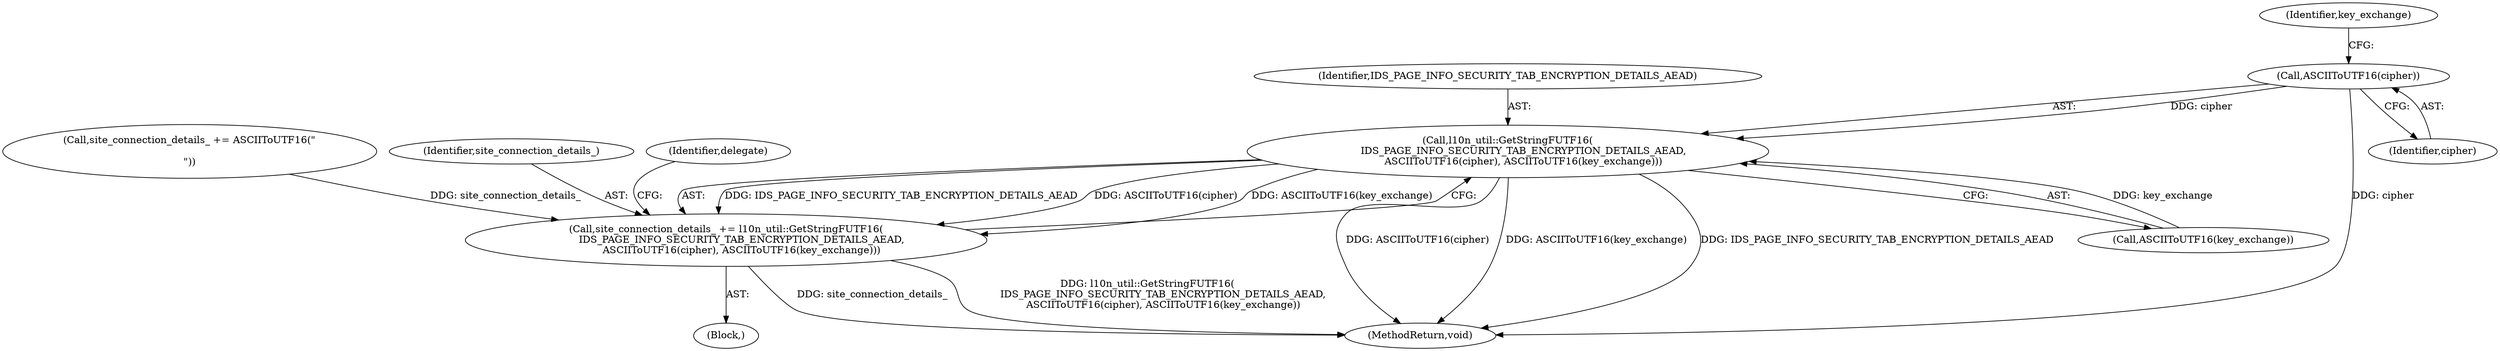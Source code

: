 digraph "0_Chrome_7cde8513c12a6e8ec5d1d1eb1cfd078d9adad3ef@pointer" {
"1000595" [label="(Call,ASCIIToUTF16(cipher))"];
"1000593" [label="(Call,l10n_util::GetStringFUTF16(\n          IDS_PAGE_INFO_SECURITY_TAB_ENCRYPTION_DETAILS_AEAD,\n          ASCIIToUTF16(cipher), ASCIIToUTF16(key_exchange)))"];
"1000591" [label="(Call,site_connection_details_ += l10n_util::GetStringFUTF16(\n          IDS_PAGE_INFO_SECURITY_TAB_ENCRYPTION_DETAILS_AEAD,\n          ASCIIToUTF16(cipher), ASCIIToUTF16(key_exchange)))"];
"1000628" [label="(MethodReturn,void)"];
"1000598" [label="(Identifier,key_exchange)"];
"1000573" [label="(Block,)"];
"1000567" [label="(Call,site_connection_details_ += ASCIIToUTF16(\"\n\n\"))"];
"1000597" [label="(Call,ASCIIToUTF16(key_exchange))"];
"1000592" [label="(Identifier,site_connection_details_)"];
"1000596" [label="(Identifier,cipher)"];
"1000613" [label="(Identifier,delegate)"];
"1000595" [label="(Call,ASCIIToUTF16(cipher))"];
"1000593" [label="(Call,l10n_util::GetStringFUTF16(\n          IDS_PAGE_INFO_SECURITY_TAB_ENCRYPTION_DETAILS_AEAD,\n          ASCIIToUTF16(cipher), ASCIIToUTF16(key_exchange)))"];
"1000591" [label="(Call,site_connection_details_ += l10n_util::GetStringFUTF16(\n          IDS_PAGE_INFO_SECURITY_TAB_ENCRYPTION_DETAILS_AEAD,\n          ASCIIToUTF16(cipher), ASCIIToUTF16(key_exchange)))"];
"1000594" [label="(Identifier,IDS_PAGE_INFO_SECURITY_TAB_ENCRYPTION_DETAILS_AEAD)"];
"1000595" -> "1000593"  [label="AST: "];
"1000595" -> "1000596"  [label="CFG: "];
"1000596" -> "1000595"  [label="AST: "];
"1000598" -> "1000595"  [label="CFG: "];
"1000595" -> "1000628"  [label="DDG: cipher"];
"1000595" -> "1000593"  [label="DDG: cipher"];
"1000593" -> "1000591"  [label="AST: "];
"1000593" -> "1000597"  [label="CFG: "];
"1000594" -> "1000593"  [label="AST: "];
"1000597" -> "1000593"  [label="AST: "];
"1000591" -> "1000593"  [label="CFG: "];
"1000593" -> "1000628"  [label="DDG: ASCIIToUTF16(cipher)"];
"1000593" -> "1000628"  [label="DDG: ASCIIToUTF16(key_exchange)"];
"1000593" -> "1000628"  [label="DDG: IDS_PAGE_INFO_SECURITY_TAB_ENCRYPTION_DETAILS_AEAD"];
"1000593" -> "1000591"  [label="DDG: IDS_PAGE_INFO_SECURITY_TAB_ENCRYPTION_DETAILS_AEAD"];
"1000593" -> "1000591"  [label="DDG: ASCIIToUTF16(cipher)"];
"1000593" -> "1000591"  [label="DDG: ASCIIToUTF16(key_exchange)"];
"1000597" -> "1000593"  [label="DDG: key_exchange"];
"1000591" -> "1000573"  [label="AST: "];
"1000592" -> "1000591"  [label="AST: "];
"1000613" -> "1000591"  [label="CFG: "];
"1000591" -> "1000628"  [label="DDG: site_connection_details_"];
"1000591" -> "1000628"  [label="DDG: l10n_util::GetStringFUTF16(\n          IDS_PAGE_INFO_SECURITY_TAB_ENCRYPTION_DETAILS_AEAD,\n          ASCIIToUTF16(cipher), ASCIIToUTF16(key_exchange))"];
"1000567" -> "1000591"  [label="DDG: site_connection_details_"];
}
